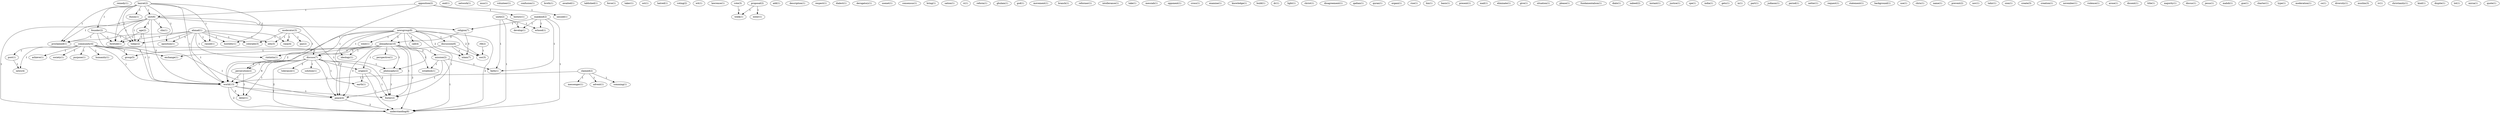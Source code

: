 digraph G {
  remedy [ label="remedy(1)" ];
  post [ label="post(1)" ];
  news [ label="news(4)" ];
  end [ label="end(1)" ];
  network [ label="network(1)" ];
  mus [ label="mus(1)" ];
  volunteer [ label="volunteer(1)" ];
  hazrat [ label="hazrat(2)" ];
  duism [ label="duism(1)" ];
  sect [ label="sect(6)" ];
  founder [ label="founder(2)" ];
  hostility [ label="hostility(1)" ];
  oposition [ label="oposition(1)" ];
  raised [ label="raised(1)" ];
  foretold [ label="foretold(1)" ];
  today [ label="today(2)" ];
  world [ label="world(13)" ];
  proclaimed [ label="proclaimed(1)" ];
  confusion [ label="confusion(1)" ];
  broth [ label="broth(1)" ];
  awaited [ label="awaited(1)" ];
  tablished [ label="tablished(1)" ];
  force [ label="force(1)" ];
  mankind [ label="mankind(2)" ];
  religion [ label="religion(7)" ];
  erhood [ label="erhood(1)" ];
  develop [ label="develop(1)" ];
  faith [ label="faith(1)" ];
  understanding [ label="understanding(6)" ];
  taker [ label="taker(1)" ];
  oct [ label="oct(1)" ];
  hatred [ label="hatred(1)" ];
  voting [ label="voting(2)" ];
  wit [ label="wit(1)" ];
  lawrence [ label="lawrence(1)" ];
  community [ label="community(4)" ];
  achieve [ label="achieve(1)" ];
  society [ label="society(1)" ];
  purpose [ label="purpose(1)" ];
  humanity [ label="humanity(1)" ];
  post [ label="post(1)" ];
  exchange [ label="exchange(1)" ];
  discuss [ label="discuss(7)" ];
  group [ label="group(5)" ];
  peace [ label="peace(4)" ];
  vote [ label="vote(1)" ];
  week [ label="week(1)" ];
  add [ label="add(1)" ];
  opposition [ label="opposition(2)" ];
  nessed [ label="nessed(1)" ];
  history [ label="history(1)" ];
  persecution [ label="persecution(2)" ];
  description [ label="description(1)" ];
  rana [ label="rana(1)" ];
  respect [ label="respect(1)" ];
  dialect [ label="dialect(1)" ];
  derogatory [ label="derogatory(1)" ];
  age [ label="age(2)" ];
  clin [ label="clin(1)" ];
  usenet [ label="usenet(1)" ];
  consensus [ label="consensus(1)" ];
  bring [ label="bring(1)" ];
  sation [ label="sation(1)" ];
  vi [ label="vi(1)" ];
  rintintin [ label="rintintin(2)" ];
  reform [ label="reform(1)" ];
  ghulam [ label="ghulam(1)" ];
  god [ label="god(1)" ];
  movement [ label="movement(1)" ];
  branch [ label="branch(1)" ];
  claimed [ label="claimed(2)" ];
  messenger [ label="messenger(1)" ];
  advent [ label="advent(1)" ];
  comming [ label="comming(1)" ];
  moderator [ label="moderator(3)" ];
  rana [ label="rana(4)" ];
  colorado [ label="colorado(3)" ];
  edu [ label="edu(3)" ];
  rintintin [ label="rintintin(1)" ];
  ijaz [ label="ijaz(2)" ];
  reformer [ label="reformer(1)" ];
  intollerance [ label="intollerance(1)" ];
  take [ label="take(1)" ];
  messiah [ label="messiah(1)" ];
  opponent [ label="opponent(1)" ];
  cross [ label="cross(1)" ];
  ahmad [ label="ahmad(1)" ];
  examine [ label="examine(1)" ];
  proposal [ label="proposal(2)" ];
  enter [ label="enter(1)" ];
  knowledge [ label="knowledge(1)" ];
  build [ label="build(1)" ];
  ahmadiyya [ label="ahmadiyya(10)" ];
  islam [ label="islam(7)" ];
  dr [ label="dr(1)" ];
  light [ label="light(1)" ];
  christ [ label="christ(1)" ];
  disagreement [ label="disagreement(1)" ];
  qadian [ label="qadian(1)" ];
  quran [ label="quran(1)" ];
  organi [ label="organi(1)" ];
  rise [ label="rise(1)" ];
  hin [ label="hin(1)" ];
  basis [ label="basis(1)" ];
  present [ label="present(1)" ];
  newsgroup [ label="newsgroup(8)" ];
  ideology [ label="ideology(1)" ];
  went [ label="went(1)" ];
  philosophy [ label="philosophy(2)" ];
  discussion [ label="discussion(6)" ];
  foster [ label="foster(2)" ];
  call [ label="call(4)" ];
  soc [ label="soc(3)" ];
  mail [ label="mail(1)" ];
  eliminate [ label="eliminate(1)" ];
  unite [ label="unite(2)" ];
  give [ label="give(1)" ];
  situation [ label="situation(1)" ];
  please [ label="please(1)" ];
  fundamentalism [ label="fundamentalism(1)" ];
  dialo [ label="dialo(1)" ];
  nabeel [ label="nabeel(2)" ];
  instant [ label="instant(1)" ];
  justice [ label="justice(1)" ];
  mission [ label="mission(2)" ];
  perspective [ label="perspective(1)" ];
  origin [ label="origin(2)" ];
  establish [ label="establish(1)" ];
  spe [ label="spe(1)" ];
  india [ label="india(1)" ];
  gets [ label="gets(1)" ];
  vote [ label="vote(3)" ];
  ix [ label="ix(1)" ];
  part [ label="part(1)" ];
  judiasm [ label="judiasm(1)" ];
  period [ label="period(1)" ];
  netter [ label="netter(1)" ];
  request [ label="request(1)" ];
  tolerance [ label="tolerance(1)" ];
  solution [ label="solution(1)" ];
  deter [ label="deter(1)" ];
  earth [ label="earth(1)" ];
  statement [ label="statement(1)" ];
  background [ label="background(1)" ];
  use [ label="use(1)" ];
  chris [ label="chris(1)" ];
  name [ label="name(1)" ];
  prevent [ label="prevent(2)" ];
  nov [ label="nov(1)" ];
  tahir [ label="tahir(1)" ];
  sion [ label="sion(1)" ];
  create [ label="create(3)" ];
  creation [ label="creation(1)" ];
  november [ label="november(1)" ];
  violence [ label="violence(1)" ];
  arose [ label="arose(1)" ];
  dissent [ label="dissent(1)" ];
  title [ label="title(1)" ];
  majority [ label="majority(1)" ];
  discus [ label="discus(1)" ];
  jesus [ label="jesus(1)" ];
  mahdi [ label="mahdi(1)" ];
  gue [ label="gue(1)" ];
  charter [ label="charter(1)" ];
  type [ label="type(1)" ];
  moderation [ label="moderation(1)" ];
  co [ label="co(1)" ];
  diversity [ label="diversity(1)" ];
  muslim [ label="muslim(3)" ];
  iv [ label="iv(1)" ];
  christianity [ label="christianity(1)" ];
  kind [ label="kind(1)" ];
  dispite [ label="dispite(1)" ];
  lot [ label="lot(1)" ];
  mirza [ label="mirza(1)" ];
  quote [ label="quote(1)" ];
  rfd [ label="rfd(2)" ];
  post -> news [ label="1" ];
  hazrat -> duism [ label="1" ];
  hazrat -> sect [ label="1" ];
  hazrat -> founder [ label="1" ];
  hazrat -> hostility [ label="1" ];
  hazrat -> oposition [ label="1" ];
  hazrat -> raised [ label="1" ];
  hazrat -> foretold [ label="1" ];
  hazrat -> today [ label="1" ];
  hazrat -> world [ label="1" ];
  hazrat -> proclaimed [ label="1" ];
  mankind -> religion [ label="1" ];
  mankind -> erhood [ label="1" ];
  mankind -> develop [ label="1" ];
  mankind -> faith [ label="1" ];
  mankind -> understanding [ label="1" ];
  community -> achieve [ label="1" ];
  community -> society [ label="1" ];
  community -> news [ label="1" ];
  community -> purpose [ label="1" ];
  community -> humanity [ label="1" ];
  community -> post [ label="1" ];
  community -> exchange [ label="1" ];
  community -> discuss [ label="2" ];
  community -> world [ label="1" ];
  community -> group [ label="1" ];
  community -> peace [ label="1" ];
  vote -> week [ label="1" ];
  opposition -> sect [ label="1" ];
  opposition -> nessed [ label="1" ];
  opposition -> history [ label="1" ];
  opposition -> persecution [ label="1" ];
  sect -> age [ label="1" ];
  sect -> religion [ label="1" ];
  sect -> clin [ label="1" ];
  sect -> foretold [ label="1" ];
  sect -> today [ label="1" ];
  sect -> world [ label="3" ];
  sect -> peace [ label="1" ];
  sect -> proclaimed [ label="1" ];
  sect -> understanding [ label="1" ];
  age -> foretold [ label="1" ];
  age -> today [ label="1" ];
  age -> world [ label="1" ];
  claimed -> messenger [ label="1" ];
  claimed -> advent [ label="1" ];
  claimed -> comming [ label="1" ];
  claimed -> world [ label="1" ];
  moderator -> rana [ label="1" ];
  moderator -> colorado [ label="1" ];
  moderator -> edu [ label="1" ];
  moderator -> rintintin [ label="1" ];
  moderator -> ijaz [ label="1" ];
  founder -> foretold [ label="1" ];
  founder -> today [ label="1" ];
  founder -> world [ label="1" ];
  founder -> proclaimed [ label="1" ];
  ahmad -> rana [ label="1" ];
  ahmad -> colorado [ label="1" ];
  ahmad -> hostility [ label="1" ];
  ahmad -> edu [ label="1" ];
  ahmad -> oposition [ label="1" ];
  ahmad -> raised [ label="1" ];
  ahmad -> foretold [ label="1" ];
  ahmad -> today [ label="1" ];
  ahmad -> world [ label="1" ];
  ahmad -> rintintin [ label="1" ];
  ahmad -> proclaimed [ label="1" ];
  proposal -> week [ label="1" ];
  proposal -> enter [ label="1" ];
  religion -> ahmadiyya [ label="3" ];
  religion -> islam [ label="3" ];
  newsgroup -> ahmadiyya [ label="2" ];
  newsgroup -> discuss [ label="1" ];
  newsgroup -> ideology [ label="1" ];
  newsgroup -> world [ label="2" ];
  newsgroup -> went [ label="1" ];
  newsgroup -> philosophy [ label="2" ];
  newsgroup -> peace [ label="1" ];
  newsgroup -> discussion [ label="1" ];
  newsgroup -> understanding [ label="2" ];
  newsgroup -> foster [ label="1" ];
  newsgroup -> islam [ label="2" ];
  newsgroup -> call [ label="1" ];
  newsgroup -> soc [ label="2" ];
  unite -> erhood [ label="1" ];
  unite -> develop [ label="1" ];
  unite -> faith [ label="1" ];
  unite -> understanding [ label="1" ];
  ahmadiyya -> exchange [ label="1" ];
  ahmadiyya -> mission [ label="1" ];
  ahmadiyya -> discuss [ label="3" ];
  ahmadiyya -> perspective [ label="1" ];
  ahmadiyya -> origin [ label="1" ];
  ahmadiyya -> ideology [ label="1" ];
  ahmadiyya -> establish [ label="1" ];
  ahmadiyya -> world [ label="2" ];
  ahmadiyya -> group [ label="1" ];
  ahmadiyya -> philosophy [ label="1" ];
  ahmadiyya -> peace [ label="3" ];
  ahmadiyya -> understanding [ label="2" ];
  ahmadiyya -> foster [ label="1" ];
  mission -> establish [ label="1" ];
  mission -> faith [ label="1" ];
  mission -> peace [ label="1" ];
  mission -> understanding [ label="1" ];
  discuss -> tolerance [ label="2" ];
  discuss -> origin [ label="2" ];
  discuss -> solution [ label="1" ];
  discuss -> persecution [ label="1" ];
  discuss -> world [ label="6" ];
  discuss -> philosophy [ label="1" ];
  discuss -> peace [ label="1" ];
  discuss -> deter [ label="1" ];
  discuss -> understanding [ label="2" ];
  discuss -> foster [ label="2" ];
  discuss -> earth [ label="1" ];
  origin -> understanding [ label="1" ];
  origin -> foster [ label="1" ];
  origin -> earth [ label="1" ];
  persecution -> world [ label="1" ];
  persecution -> deter [ label="1" ];
  world -> peace [ label="2" ];
  world -> deter [ label="3" ];
  world -> understanding [ label="2" ];
  world -> foster [ label="1" ];
  philosophy -> foster [ label="1" ];
  peace -> understanding [ label="2" ];
  discussion -> rintintin [ label="1" ];
  discussion -> islam [ label="1" ];
  discussion -> soc [ label="1" ];
  rfd -> soc [ label="1" ];
}
